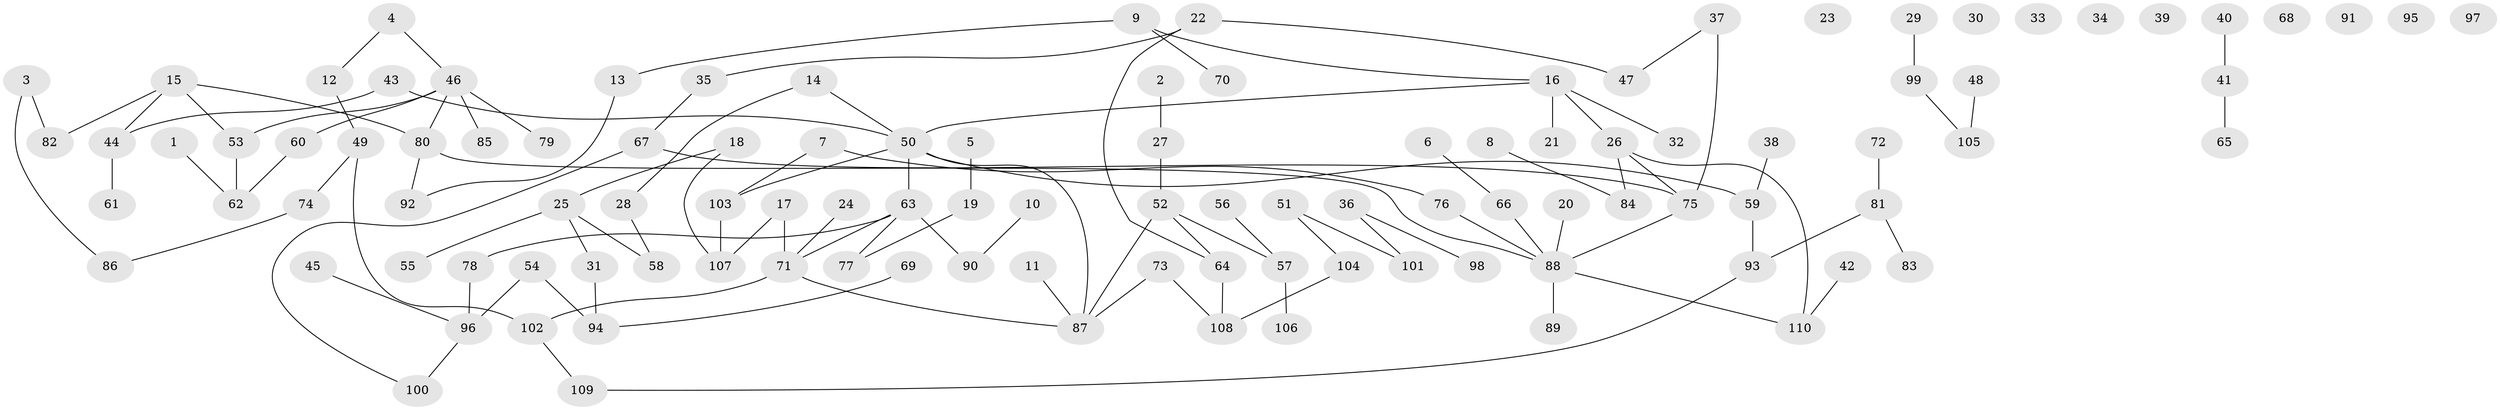 // Generated by graph-tools (version 1.1) at 2025/00/03/09/25 03:00:54]
// undirected, 110 vertices, 115 edges
graph export_dot {
graph [start="1"]
  node [color=gray90,style=filled];
  1;
  2;
  3;
  4;
  5;
  6;
  7;
  8;
  9;
  10;
  11;
  12;
  13;
  14;
  15;
  16;
  17;
  18;
  19;
  20;
  21;
  22;
  23;
  24;
  25;
  26;
  27;
  28;
  29;
  30;
  31;
  32;
  33;
  34;
  35;
  36;
  37;
  38;
  39;
  40;
  41;
  42;
  43;
  44;
  45;
  46;
  47;
  48;
  49;
  50;
  51;
  52;
  53;
  54;
  55;
  56;
  57;
  58;
  59;
  60;
  61;
  62;
  63;
  64;
  65;
  66;
  67;
  68;
  69;
  70;
  71;
  72;
  73;
  74;
  75;
  76;
  77;
  78;
  79;
  80;
  81;
  82;
  83;
  84;
  85;
  86;
  87;
  88;
  89;
  90;
  91;
  92;
  93;
  94;
  95;
  96;
  97;
  98;
  99;
  100;
  101;
  102;
  103;
  104;
  105;
  106;
  107;
  108;
  109;
  110;
  1 -- 62;
  2 -- 27;
  3 -- 82;
  3 -- 86;
  4 -- 12;
  4 -- 46;
  5 -- 19;
  6 -- 66;
  7 -- 76;
  7 -- 103;
  8 -- 84;
  9 -- 13;
  9 -- 16;
  9 -- 70;
  10 -- 90;
  11 -- 87;
  12 -- 49;
  13 -- 92;
  14 -- 28;
  14 -- 50;
  15 -- 44;
  15 -- 53;
  15 -- 80;
  15 -- 82;
  16 -- 21;
  16 -- 26;
  16 -- 32;
  16 -- 50;
  17 -- 71;
  17 -- 107;
  18 -- 25;
  18 -- 107;
  19 -- 77;
  20 -- 88;
  22 -- 35;
  22 -- 47;
  22 -- 64;
  24 -- 71;
  25 -- 31;
  25 -- 55;
  25 -- 58;
  26 -- 75;
  26 -- 84;
  26 -- 110;
  27 -- 52;
  28 -- 58;
  29 -- 99;
  31 -- 94;
  35 -- 67;
  36 -- 98;
  36 -- 101;
  37 -- 47;
  37 -- 75;
  38 -- 59;
  40 -- 41;
  41 -- 65;
  42 -- 110;
  43 -- 44;
  43 -- 50;
  44 -- 61;
  45 -- 96;
  46 -- 53;
  46 -- 60;
  46 -- 79;
  46 -- 80;
  46 -- 85;
  48 -- 105;
  49 -- 74;
  49 -- 102;
  50 -- 59;
  50 -- 63;
  50 -- 87;
  50 -- 103;
  51 -- 101;
  51 -- 104;
  52 -- 57;
  52 -- 64;
  52 -- 87;
  53 -- 62;
  54 -- 94;
  54 -- 96;
  56 -- 57;
  57 -- 106;
  59 -- 93;
  60 -- 62;
  63 -- 71;
  63 -- 77;
  63 -- 78;
  63 -- 90;
  64 -- 108;
  66 -- 88;
  67 -- 75;
  67 -- 100;
  69 -- 94;
  71 -- 87;
  71 -- 102;
  72 -- 81;
  73 -- 87;
  73 -- 108;
  74 -- 86;
  75 -- 88;
  76 -- 88;
  78 -- 96;
  80 -- 88;
  80 -- 92;
  81 -- 83;
  81 -- 93;
  88 -- 89;
  88 -- 110;
  93 -- 109;
  96 -- 100;
  99 -- 105;
  102 -- 109;
  103 -- 107;
  104 -- 108;
}
